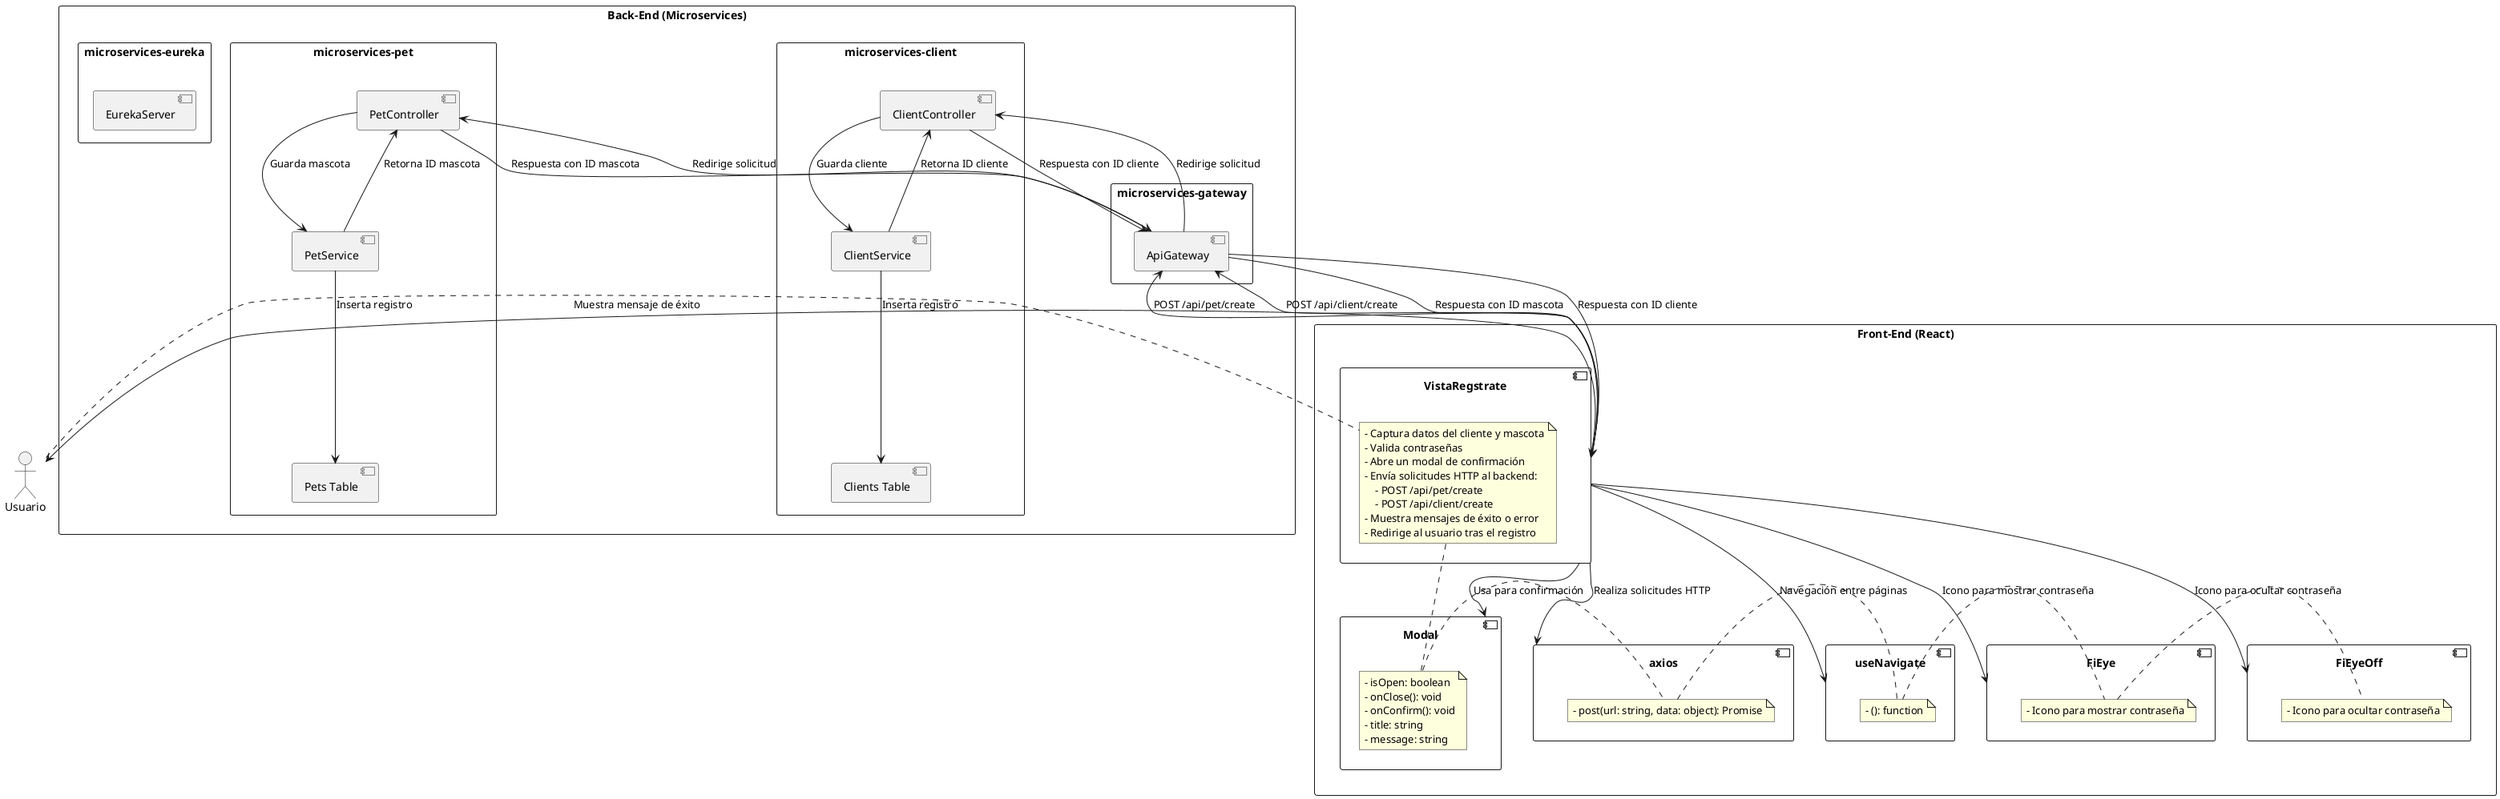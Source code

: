@startuml
skinparam packageStyle rectangle

actor User as "Usuario"

package "Front-End (React)" {
    component "VistaRegstrate" {
        note right
            - Captura datos del cliente y mascota
            - Valida contraseñas
            - Abre un modal de confirmación
            - Envía solicitudes HTTP al backend:
                - POST /api/pet/create
                - POST /api/client/create
            - Muestra mensajes de éxito o error
            - Redirige al usuario tras el registro
        end note
    }

    component "Modal" {
        note right
            - isOpen: boolean
            - onClose(): void
            - onConfirm(): void
            - title: string
            - message: string
        end note
    }

    component "axios" {
        note right
            - post(url: string, data: object): Promise
        end note
    }

    component "useNavigate" {
        note right
            - (): function
        end note
    }

    component "FiEye" {
        note right
            - Icono para mostrar contraseña
        end note
    }

    component "FiEyeOff" {
        note right
            - Icono para ocultar contraseña
        end note
    }
}

package "Back-End (Microservices)" {
    package "microservices-client" {
        component "ClientController"
        component "ClientService"
        component "Clients Table"
    }

    package "microservices-pet" {
        component "PetController"
        component "PetService"
        component "Pets Table"
    }

    package "microservices-gateway" {
        component "ApiGateway"
    }

    package "microservices-eureka" {
        component "EurekaServer"
    }
}

"VistaRegstrate" --> "Modal" : Usa para confirmación
"VistaRegstrate" --> "axios" : Realiza solicitudes HTTP
"VistaRegstrate" --> "useNavigate" : Navegación entre páginas
"VistaRegstrate" --> "FiEye" : Icono para mostrar contraseña
"VistaRegstrate" --> "FiEyeOff" : Icono para ocultar contraseña

"VistaRegstrate" --> "ApiGateway" : POST /api/pet/create
"ApiGateway" --> "PetController" : Redirige solicitud
"PetController" --> "PetService" : Guarda mascota
"PetService" --> "Pets Table" : Inserta registro
"PetService" --> "PetController" : Retorna ID mascota
"PetController" --> "ApiGateway" : Respuesta con ID mascota
"ApiGateway" --> "VistaRegstrate" : Respuesta con ID mascota

"VistaRegstrate" --> "ApiGateway" : POST /api/client/create
"ApiGateway" --> "ClientController" : Redirige solicitud
"ClientController" --> "ClientService" : Guarda cliente
"ClientService" --> "Clients Table" : Inserta registro
"ClientService" --> "ClientController" : Retorna ID cliente
"ClientController" --> "ApiGateway" : Respuesta con ID cliente
"ApiGateway" --> "VistaRegstrate" : Respuesta con ID cliente

"VistaRegstrate" --> User : Muestra mensaje de éxito

@enduml